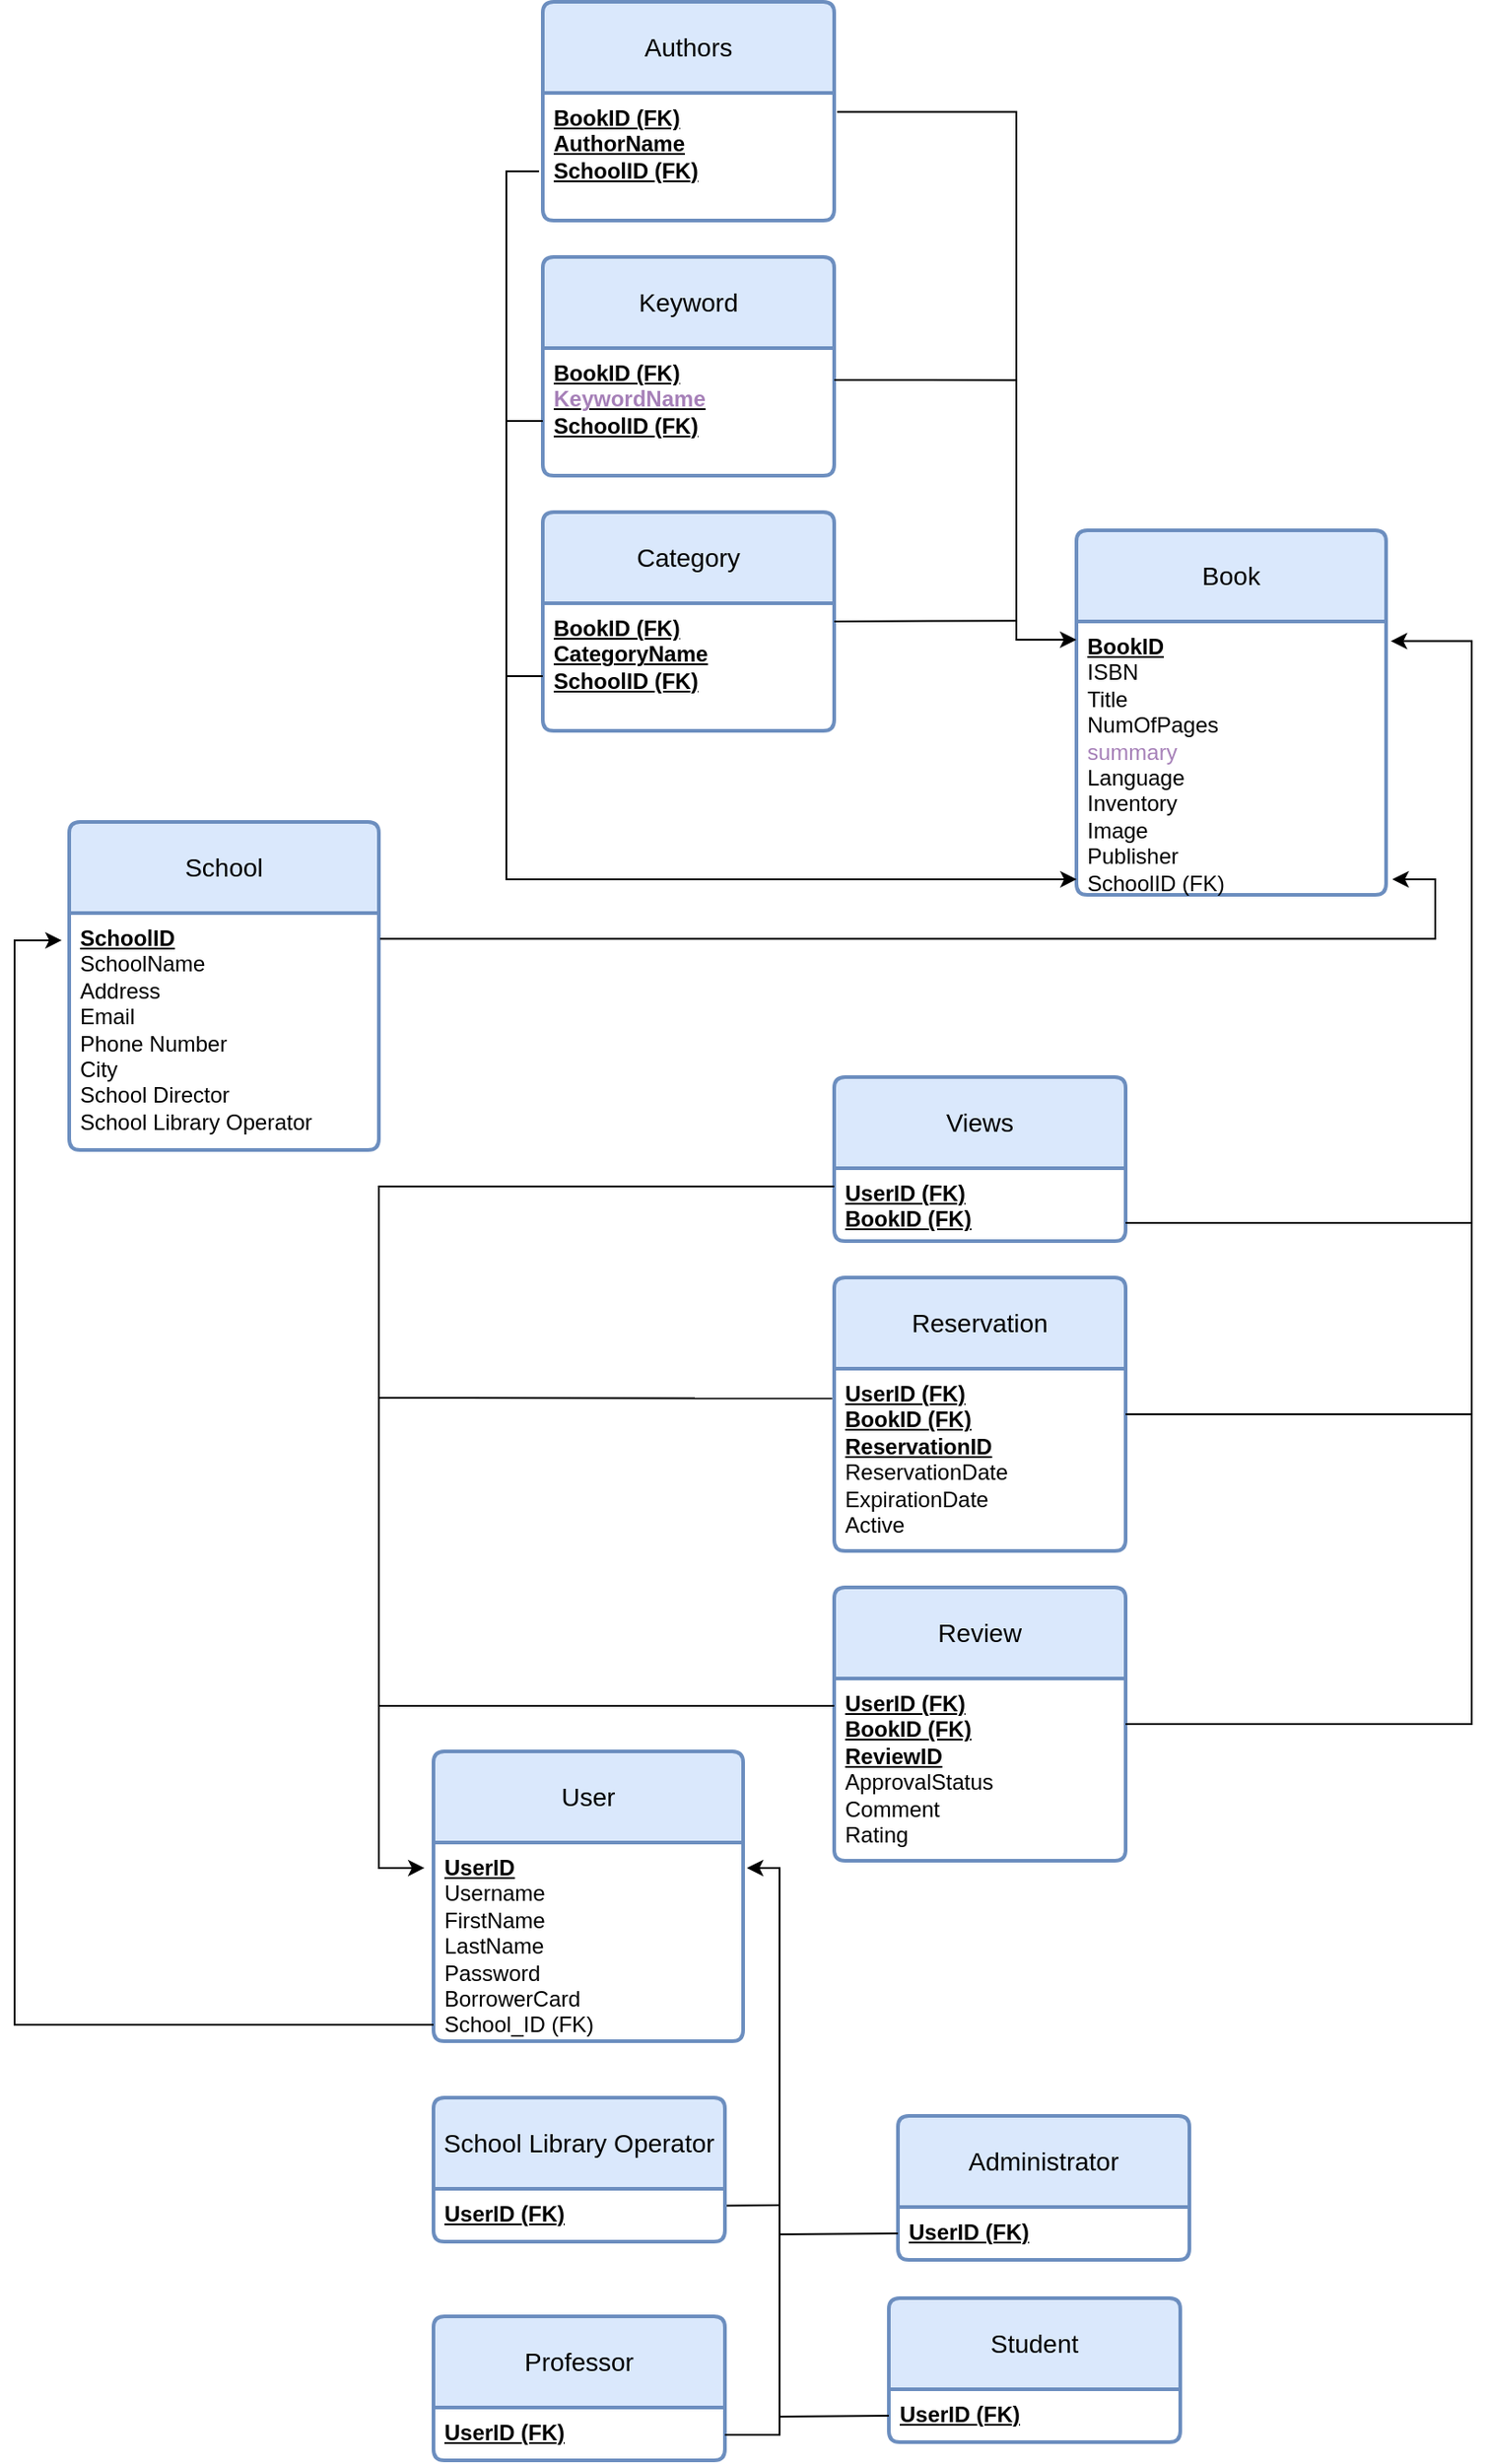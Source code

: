 <mxfile version="21.3.3" type="github">
  <diagram name="Σελίδα-1" id="zOCQZcjmYUrIdOuTZQAy">
    <mxGraphModel dx="1056" dy="2644" grid="1" gridSize="10" guides="1" tooltips="1" connect="1" arrows="1" fold="1" page="1" pageScale="1" pageWidth="827" pageHeight="1169" math="0" shadow="0">
      <root>
        <mxCell id="0" />
        <mxCell id="1" parent="0" />
        <mxCell id="oJ1XokG1mtXctFdXL_2H-8" value="School" style="swimlane;childLayout=stackLayout;horizontal=1;startSize=50;horizontalStack=0;rounded=1;fontSize=14;fontStyle=0;strokeWidth=2;resizeParent=0;resizeLast=1;shadow=0;dashed=0;align=center;arcSize=4;whiteSpace=wrap;html=1;fillColor=#dae8fc;strokeColor=#6c8ebf;" parent="1" vertex="1">
          <mxGeometry x="130" y="20" width="170" height="180" as="geometry">
            <mxRectangle x="220" y="140" width="80" height="50" as="alternateBounds" />
          </mxGeometry>
        </mxCell>
        <mxCell id="oJ1XokG1mtXctFdXL_2H-9" value="&lt;u&gt;&lt;b&gt;SchoolID&lt;/b&gt;&lt;br&gt;&lt;/u&gt;SchoolName&lt;br&gt;Address&lt;br&gt;Email&lt;br&gt;Phone Number&lt;br&gt;City&lt;br&gt;School Director&lt;br&gt;School Library Operator" style="align=left;strokeColor=none;fillColor=none;spacingLeft=4;fontSize=12;verticalAlign=top;resizable=0;rotatable=0;part=1;html=1;" parent="oJ1XokG1mtXctFdXL_2H-8" vertex="1">
          <mxGeometry y="50" width="170" height="130" as="geometry" />
        </mxCell>
        <mxCell id="oJ1XokG1mtXctFdXL_2H-10" value="Book" style="swimlane;childLayout=stackLayout;horizontal=1;startSize=50;horizontalStack=0;rounded=1;fontSize=14;fontStyle=0;strokeWidth=2;resizeParent=0;resizeLast=1;shadow=0;dashed=0;align=center;arcSize=4;whiteSpace=wrap;html=1;fillColor=#dae8fc;strokeColor=#6c8ebf;" parent="1" vertex="1">
          <mxGeometry x="683" y="-140" width="170" height="200" as="geometry">
            <mxRectangle x="220" y="140" width="80" height="50" as="alternateBounds" />
          </mxGeometry>
        </mxCell>
        <mxCell id="oJ1XokG1mtXctFdXL_2H-11" value="&lt;b&gt;&lt;u&gt;BookID&lt;/u&gt;&lt;br&gt;&lt;/b&gt;ISBN&lt;br&gt;Title&lt;br&gt;NumOfPages&lt;br&gt;&lt;font color=&quot;#a680b8&quot;&gt;summary&lt;/font&gt;&lt;br&gt;Language&lt;br&gt;Inventory&lt;br&gt;Image&lt;br&gt;Publisher&lt;br&gt;SchoolID (FK)" style="align=left;strokeColor=none;fillColor=none;spacingLeft=4;fontSize=12;verticalAlign=top;resizable=0;rotatable=0;part=1;html=1;" parent="oJ1XokG1mtXctFdXL_2H-10" vertex="1">
          <mxGeometry y="50" width="170" height="150" as="geometry" />
        </mxCell>
        <mxCell id="oJ1XokG1mtXctFdXL_2H-14" value="Keyword" style="swimlane;childLayout=stackLayout;horizontal=1;startSize=50;horizontalStack=0;rounded=1;fontSize=14;fontStyle=0;strokeWidth=2;resizeParent=0;resizeLast=1;shadow=0;dashed=0;align=center;arcSize=4;whiteSpace=wrap;html=1;fillColor=#dae8fc;strokeColor=#6c8ebf;" parent="1" vertex="1">
          <mxGeometry x="390" y="-290" width="160" height="120" as="geometry" />
        </mxCell>
        <mxCell id="oJ1XokG1mtXctFdXL_2H-15" value="&lt;b style=&quot;border-color: var(--border-color);&quot;&gt;&lt;u style=&quot;border-color: var(--border-color);&quot;&gt;BookID (FK)&lt;/u&gt;&lt;/b&gt;&lt;br style=&quot;border-color: var(--border-color);&quot;&gt;&lt;b style=&quot;border-color: var(--border-color);&quot;&gt;&lt;u style=&quot;border-color: var(--border-color);&quot;&gt;&lt;font color=&quot;#a680b8&quot;&gt;KeywordName&lt;/font&gt;&lt;br style=&quot;border-color: var(--border-color);&quot;&gt;&lt;/u&gt;&lt;/b&gt;&lt;b style=&quot;border-color: var(--border-color);&quot;&gt;&lt;u style=&quot;border-color: var(--border-color);&quot;&gt;SchoolID (FK)&lt;/u&gt;&lt;/b&gt;&lt;b&gt;&lt;u&gt;&lt;br&gt;&lt;/u&gt;&lt;/b&gt;" style="align=left;strokeColor=none;fillColor=none;spacingLeft=4;fontSize=12;verticalAlign=top;resizable=0;rotatable=0;part=1;html=1;" parent="oJ1XokG1mtXctFdXL_2H-14" vertex="1">
          <mxGeometry y="50" width="160" height="70" as="geometry" />
        </mxCell>
        <mxCell id="oJ1XokG1mtXctFdXL_2H-18" value="Category" style="swimlane;childLayout=stackLayout;horizontal=1;startSize=50;horizontalStack=0;rounded=1;fontSize=14;fontStyle=0;strokeWidth=2;resizeParent=0;resizeLast=1;shadow=0;dashed=0;align=center;arcSize=4;whiteSpace=wrap;html=1;fillColor=#dae8fc;strokeColor=#6c8ebf;" parent="1" vertex="1">
          <mxGeometry x="390" y="-150" width="160" height="120" as="geometry" />
        </mxCell>
        <mxCell id="oJ1XokG1mtXctFdXL_2H-19" value="&lt;b style=&quot;border-color: var(--border-color);&quot;&gt;&lt;u style=&quot;border-color: var(--border-color);&quot;&gt;BookID (FK)&lt;/u&gt;&lt;/b&gt;&lt;br style=&quot;border-color: var(--border-color);&quot;&gt;&lt;b style=&quot;border-color: var(--border-color);&quot;&gt;&lt;u style=&quot;border-color: var(--border-color);&quot;&gt;CategoryName&lt;br style=&quot;border-color: var(--border-color);&quot;&gt;&lt;/u&gt;&lt;/b&gt;&lt;b style=&quot;border-color: var(--border-color);&quot;&gt;&lt;u style=&quot;border-color: var(--border-color);&quot;&gt;SchoolID (FK)&lt;/u&gt;&lt;/b&gt;&lt;b&gt;&lt;u&gt;&lt;br&gt;&lt;/u&gt;&lt;/b&gt;" style="align=left;strokeColor=none;fillColor=none;spacingLeft=4;fontSize=12;verticalAlign=top;resizable=0;rotatable=0;part=1;html=1;" parent="oJ1XokG1mtXctFdXL_2H-18" vertex="1">
          <mxGeometry y="50" width="160" height="70" as="geometry" />
        </mxCell>
        <mxCell id="oJ1XokG1mtXctFdXL_2H-21" value="Authors" style="swimlane;childLayout=stackLayout;horizontal=1;startSize=50;horizontalStack=0;rounded=1;fontSize=14;fontStyle=0;strokeWidth=2;resizeParent=0;resizeLast=1;shadow=0;dashed=0;align=center;arcSize=4;whiteSpace=wrap;html=1;fillColor=#dae8fc;strokeColor=#6c8ebf;" parent="1" vertex="1">
          <mxGeometry x="390" y="-430" width="160" height="120" as="geometry" />
        </mxCell>
        <mxCell id="oJ1XokG1mtXctFdXL_2H-22" value="&lt;b&gt;&lt;u&gt;BookID (FK)&lt;/u&gt;&lt;/b&gt;&lt;br&gt;&lt;b&gt;&lt;u&gt;AuthorName&lt;br&gt;&lt;/u&gt;&lt;/b&gt;&lt;b style=&quot;border-color: var(--border-color);&quot;&gt;&lt;u style=&quot;border-color: var(--border-color);&quot;&gt;SchoolID (FK)&lt;/u&gt;&lt;/b&gt;" style="align=left;strokeColor=none;fillColor=none;spacingLeft=4;fontSize=12;verticalAlign=top;resizable=0;rotatable=0;part=1;html=1;" parent="oJ1XokG1mtXctFdXL_2H-21" vertex="1">
          <mxGeometry y="50" width="160" height="70" as="geometry" />
        </mxCell>
        <mxCell id="oJ1XokG1mtXctFdXL_2H-24" value="User" style="swimlane;childLayout=stackLayout;horizontal=1;startSize=50;horizontalStack=0;rounded=1;fontSize=14;fontStyle=0;strokeWidth=2;resizeParent=0;resizeLast=1;shadow=0;dashed=0;align=center;arcSize=4;whiteSpace=wrap;html=1;fillColor=#dae8fc;strokeColor=#6c8ebf;" parent="1" vertex="1">
          <mxGeometry x="330" y="530" width="170" height="159" as="geometry">
            <mxRectangle x="220" y="140" width="80" height="50" as="alternateBounds" />
          </mxGeometry>
        </mxCell>
        <mxCell id="oJ1XokG1mtXctFdXL_2H-25" value="&lt;u&gt;&lt;b&gt;UserID&lt;/b&gt;&lt;br&gt;&lt;/u&gt;Username&lt;br&gt;FirstName&lt;br&gt;LastName&lt;br&gt;Password&lt;br&gt;BorrowerCard&lt;br&gt;School_ID (FK)" style="align=left;strokeColor=none;fillColor=none;spacingLeft=4;fontSize=12;verticalAlign=top;resizable=0;rotatable=0;part=1;html=1;" parent="oJ1XokG1mtXctFdXL_2H-24" vertex="1">
          <mxGeometry y="50" width="170" height="109" as="geometry" />
        </mxCell>
        <mxCell id="JUQ4CYv2heBlnvrro8Wb-13" style="rounded=0;orthogonalLoop=1;jettySize=auto;html=1;exitX=1;exitY=0.75;exitDx=0;exitDy=0;endArrow=none;endFill=0;" edge="1" parent="1" source="oJ1XokG1mtXctFdXL_2H-32">
          <mxGeometry relative="1" as="geometry">
            <mxPoint x="520" y="779" as="targetPoint" />
          </mxGeometry>
        </mxCell>
        <mxCell id="oJ1XokG1mtXctFdXL_2H-32" value="School Library Operator" style="swimlane;childLayout=stackLayout;horizontal=1;startSize=50;horizontalStack=0;rounded=1;fontSize=14;fontStyle=0;strokeWidth=2;resizeParent=0;resizeLast=1;shadow=0;dashed=0;align=center;arcSize=4;whiteSpace=wrap;html=1;fillColor=#dae8fc;strokeColor=#6c8ebf;" parent="1" vertex="1">
          <mxGeometry x="330" y="720" width="160" height="79" as="geometry" />
        </mxCell>
        <mxCell id="oJ1XokG1mtXctFdXL_2H-33" value="&lt;b&gt;&lt;u&gt;UserID (FK)&lt;/u&gt;&lt;/b&gt;" style="align=left;strokeColor=none;fillColor=none;spacingLeft=4;fontSize=12;verticalAlign=top;resizable=0;rotatable=0;part=1;html=1;" parent="oJ1XokG1mtXctFdXL_2H-32" vertex="1">
          <mxGeometry y="50" width="160" height="29" as="geometry" />
        </mxCell>
        <mxCell id="oJ1XokG1mtXctFdXL_2H-34" value="Professor" style="swimlane;childLayout=stackLayout;horizontal=1;startSize=50;horizontalStack=0;rounded=1;fontSize=14;fontStyle=0;strokeWidth=2;resizeParent=0;resizeLast=1;shadow=0;dashed=0;align=center;arcSize=4;whiteSpace=wrap;html=1;fillColor=#dae8fc;strokeColor=#6c8ebf;" parent="1" vertex="1">
          <mxGeometry x="330" y="840" width="160" height="79" as="geometry" />
        </mxCell>
        <mxCell id="oJ1XokG1mtXctFdXL_2H-35" value="&lt;b style=&quot;border-color: var(--border-color);&quot;&gt;&lt;u style=&quot;border-color: var(--border-color);&quot;&gt;UserID (FK)&lt;/u&gt;&lt;/b&gt;" style="align=left;strokeColor=none;fillColor=none;spacingLeft=4;fontSize=12;verticalAlign=top;resizable=0;rotatable=0;part=1;html=1;" parent="oJ1XokG1mtXctFdXL_2H-34" vertex="1">
          <mxGeometry y="50" width="160" height="29" as="geometry" />
        </mxCell>
        <mxCell id="oJ1XokG1mtXctFdXL_2H-36" value="Administrator" style="swimlane;childLayout=stackLayout;horizontal=1;startSize=50;horizontalStack=0;rounded=1;fontSize=14;fontStyle=0;strokeWidth=2;resizeParent=0;resizeLast=1;shadow=0;dashed=0;align=center;arcSize=4;whiteSpace=wrap;html=1;fillColor=#dae8fc;strokeColor=#6c8ebf;" parent="1" vertex="1">
          <mxGeometry x="585" y="730" width="160" height="79" as="geometry" />
        </mxCell>
        <mxCell id="oJ1XokG1mtXctFdXL_2H-37" value="&lt;b style=&quot;border-color: var(--border-color);&quot;&gt;&lt;u style=&quot;border-color: var(--border-color);&quot;&gt;UserID (FK)&lt;/u&gt;&lt;/b&gt;" style="align=left;strokeColor=none;fillColor=none;spacingLeft=4;fontSize=12;verticalAlign=top;resizable=0;rotatable=0;part=1;html=1;" parent="oJ1XokG1mtXctFdXL_2H-36" vertex="1">
          <mxGeometry y="50" width="160" height="29" as="geometry" />
        </mxCell>
        <mxCell id="oJ1XokG1mtXctFdXL_2H-38" value="Student" style="swimlane;childLayout=stackLayout;horizontal=1;startSize=50;horizontalStack=0;rounded=1;fontSize=14;fontStyle=0;strokeWidth=2;resizeParent=0;resizeLast=1;shadow=0;dashed=0;align=center;arcSize=4;whiteSpace=wrap;html=1;fillColor=#dae8fc;strokeColor=#6c8ebf;" parent="1" vertex="1">
          <mxGeometry x="580" y="830" width="160" height="79" as="geometry" />
        </mxCell>
        <mxCell id="oJ1XokG1mtXctFdXL_2H-39" value="&lt;b style=&quot;border-color: var(--border-color);&quot;&gt;&lt;u style=&quot;border-color: var(--border-color);&quot;&gt;UserID (FK)&lt;/u&gt;&lt;/b&gt;" style="align=left;strokeColor=none;fillColor=none;spacingLeft=4;fontSize=12;verticalAlign=top;resizable=0;rotatable=0;part=1;html=1;" parent="oJ1XokG1mtXctFdXL_2H-38" vertex="1">
          <mxGeometry y="50" width="160" height="29" as="geometry" />
        </mxCell>
        <mxCell id="oJ1XokG1mtXctFdXL_2H-49" value="Review" style="swimlane;childLayout=stackLayout;horizontal=1;startSize=50;horizontalStack=0;rounded=1;fontSize=14;fontStyle=0;strokeWidth=2;resizeParent=0;resizeLast=1;shadow=0;dashed=0;align=center;arcSize=4;whiteSpace=wrap;html=1;fillColor=#dae8fc;strokeColor=#6c8ebf;" parent="1" vertex="1">
          <mxGeometry x="550" y="440" width="160" height="150" as="geometry" />
        </mxCell>
        <mxCell id="oJ1XokG1mtXctFdXL_2H-50" value="&lt;b&gt;&lt;u&gt;UserID (FK)&lt;br&gt;BookID (FK)&lt;br&gt;ReviewID&lt;/u&gt;&lt;/b&gt;&lt;br&gt;ApprovalStatus&lt;br&gt;Comment&lt;br&gt;Rating" style="align=left;strokeColor=none;fillColor=none;spacingLeft=4;fontSize=12;verticalAlign=top;resizable=0;rotatable=0;part=1;html=1;" parent="oJ1XokG1mtXctFdXL_2H-49" vertex="1">
          <mxGeometry y="50" width="160" height="100" as="geometry" />
        </mxCell>
        <mxCell id="oJ1XokG1mtXctFdXL_2H-55" value="Views" style="swimlane;childLayout=stackLayout;horizontal=1;startSize=50;horizontalStack=0;rounded=1;fontSize=14;fontStyle=0;strokeWidth=2;resizeParent=0;resizeLast=1;shadow=0;dashed=0;align=center;arcSize=4;whiteSpace=wrap;html=1;fillColor=#dae8fc;strokeColor=#6c8ebf;" parent="1" vertex="1">
          <mxGeometry x="550" y="160" width="160" height="90" as="geometry" />
        </mxCell>
        <mxCell id="oJ1XokG1mtXctFdXL_2H-56" value="&lt;b style=&quot;border-color: var(--border-color);&quot;&gt;&lt;u style=&quot;border-color: var(--border-color);&quot;&gt;UserID (FK)&lt;/u&gt;&lt;/b&gt;&lt;b&gt;&lt;u&gt;&lt;br&gt;&lt;/u&gt;&lt;/b&gt;&lt;b style=&quot;border-color: var(--border-color);&quot;&gt;&lt;u style=&quot;border-color: var(--border-color);&quot;&gt;BookID&amp;nbsp;&lt;/u&gt;&lt;/b&gt;&lt;b&gt;&lt;u&gt;(FK)&lt;br&gt;&lt;br&gt;&lt;/u&gt;&lt;/b&gt;" style="align=left;strokeColor=none;fillColor=none;spacingLeft=4;fontSize=12;verticalAlign=top;resizable=0;rotatable=0;part=1;html=1;" parent="oJ1XokG1mtXctFdXL_2H-55" vertex="1">
          <mxGeometry y="50" width="160" height="40" as="geometry" />
        </mxCell>
        <mxCell id="oJ1XokG1mtXctFdXL_2H-67" value="Reservation" style="swimlane;childLayout=stackLayout;horizontal=1;startSize=50;horizontalStack=0;rounded=1;fontSize=14;fontStyle=0;strokeWidth=2;resizeParent=0;resizeLast=1;shadow=0;dashed=0;align=center;arcSize=4;whiteSpace=wrap;html=1;fillColor=#dae8fc;strokeColor=#6c8ebf;" parent="1" vertex="1">
          <mxGeometry x="550" y="270" width="160" height="150" as="geometry" />
        </mxCell>
        <mxCell id="oJ1XokG1mtXctFdXL_2H-68" value="&lt;b style=&quot;text-decoration-line: underline;&quot;&gt;UserID (FK)&lt;/b&gt;&lt;br&gt;&lt;b style=&quot;text-decoration-line: underline;&quot;&gt;BookID (FK)&lt;/b&gt;&lt;br&gt;&lt;b style=&quot;text-decoration-line: underline;&quot;&gt;ReservationID&lt;/b&gt;&lt;br&gt;ReservationDate&lt;br&gt;ExpirationDate&lt;br&gt;Active" style="align=left;strokeColor=none;fillColor=none;spacingLeft=4;fontSize=12;verticalAlign=top;resizable=0;rotatable=0;part=1;html=1;" parent="oJ1XokG1mtXctFdXL_2H-67" vertex="1">
          <mxGeometry y="50" width="160" height="100" as="geometry" />
        </mxCell>
        <mxCell id="JUQ4CYv2heBlnvrro8Wb-3" style="edgeStyle=elbowEdgeStyle;rounded=0;orthogonalLoop=1;jettySize=auto;html=1;entryX=1.012;entryY=0.128;entryDx=0;entryDy=0;entryPerimeter=0;" edge="1" parent="1" target="oJ1XokG1mtXctFdXL_2H-25">
          <mxGeometry relative="1" as="geometry">
            <mxPoint x="540" y="600" as="targetPoint" />
            <mxPoint x="490" y="905" as="sourcePoint" />
            <Array as="points">
              <mxPoint x="520" y="910" />
              <mxPoint x="530" y="880" />
              <mxPoint x="510" y="910" />
              <mxPoint x="530" y="750" />
            </Array>
          </mxGeometry>
        </mxCell>
        <mxCell id="JUQ4CYv2heBlnvrro8Wb-12" style="rounded=0;orthogonalLoop=1;jettySize=auto;html=1;exitX=0;exitY=0.5;exitDx=0;exitDy=0;endArrow=none;endFill=0;" edge="1" parent="1" source="oJ1XokG1mtXctFdXL_2H-39">
          <mxGeometry relative="1" as="geometry">
            <mxPoint x="520" y="895" as="targetPoint" />
          </mxGeometry>
        </mxCell>
        <mxCell id="JUQ4CYv2heBlnvrro8Wb-14" style="rounded=0;orthogonalLoop=1;jettySize=auto;html=1;exitX=0;exitY=0.5;exitDx=0;exitDy=0;endArrow=none;endFill=0;" edge="1" parent="1" source="oJ1XokG1mtXctFdXL_2H-37">
          <mxGeometry relative="1" as="geometry">
            <mxPoint x="520" y="795" as="targetPoint" />
          </mxGeometry>
        </mxCell>
        <mxCell id="JUQ4CYv2heBlnvrro8Wb-17" style="edgeStyle=elbowEdgeStyle;rounded=0;orthogonalLoop=1;jettySize=auto;html=1;entryX=-0.024;entryY=0.115;entryDx=0;entryDy=0;entryPerimeter=0;" edge="1" parent="1" target="oJ1XokG1mtXctFdXL_2H-9">
          <mxGeometry relative="1" as="geometry">
            <mxPoint x="20" y="190" as="targetPoint" />
            <mxPoint x="330" y="680" as="sourcePoint" />
            <Array as="points">
              <mxPoint x="100" y="350" />
              <mxPoint x="110" y="440" />
            </Array>
          </mxGeometry>
        </mxCell>
        <mxCell id="JUQ4CYv2heBlnvrro8Wb-22" style="edgeStyle=orthogonalEdgeStyle;rounded=0;orthogonalLoop=1;jettySize=auto;html=1;endArrow=classic;endFill=1;entryX=1.015;entryY=0.072;entryDx=0;entryDy=0;entryPerimeter=0;startArrow=none;startFill=0;exitX=1;exitY=0.25;exitDx=0;exitDy=0;" edge="1" parent="1" source="oJ1XokG1mtXctFdXL_2H-50" target="oJ1XokG1mtXctFdXL_2H-11">
          <mxGeometry relative="1" as="geometry">
            <mxPoint x="870" y="-50" as="targetPoint" />
            <mxPoint x="760" y="500" as="sourcePoint" />
            <Array as="points">
              <mxPoint x="900" y="515" />
              <mxPoint x="900" y="-79" />
            </Array>
          </mxGeometry>
        </mxCell>
        <mxCell id="JUQ4CYv2heBlnvrro8Wb-23" style="rounded=0;orthogonalLoop=1;jettySize=auto;html=1;endArrow=none;endFill=0;exitX=1;exitY=0.25;exitDx=0;exitDy=0;" edge="1" parent="1" source="oJ1XokG1mtXctFdXL_2H-68">
          <mxGeometry relative="1" as="geometry">
            <mxPoint x="900" y="345" as="targetPoint" />
            <mxPoint x="710" y="340" as="sourcePoint" />
          </mxGeometry>
        </mxCell>
        <mxCell id="JUQ4CYv2heBlnvrro8Wb-24" style="rounded=0;orthogonalLoop=1;jettySize=auto;html=1;endArrow=none;endFill=0;exitX=1;exitY=0.75;exitDx=0;exitDy=0;" edge="1" parent="1" source="oJ1XokG1mtXctFdXL_2H-56">
          <mxGeometry relative="1" as="geometry">
            <mxPoint x="900" y="240" as="targetPoint" />
            <mxPoint x="560" y="240" as="sourcePoint" />
          </mxGeometry>
        </mxCell>
        <mxCell id="JUQ4CYv2heBlnvrro8Wb-25" style="rounded=0;orthogonalLoop=1;jettySize=auto;html=1;exitX=0;exitY=0.25;exitDx=0;exitDy=0;endArrow=classic;endFill=1;edgeStyle=elbowEdgeStyle;entryX=-0.029;entryY=0.128;entryDx=0;entryDy=0;entryPerimeter=0;" edge="1" parent="1" source="oJ1XokG1mtXctFdXL_2H-56" target="oJ1XokG1mtXctFdXL_2H-25">
          <mxGeometry relative="1" as="geometry">
            <mxPoint x="130" y="500" as="targetPoint" />
            <Array as="points">
              <mxPoint x="300" y="410" />
              <mxPoint x="130" y="530" />
              <mxPoint x="380" y="630" />
              <mxPoint x="420" y="640" />
            </Array>
          </mxGeometry>
        </mxCell>
        <mxCell id="JUQ4CYv2heBlnvrro8Wb-26" value="" style="endArrow=none;html=1;rounded=0;entryX=-0.007;entryY=0.163;entryDx=0;entryDy=0;entryPerimeter=0;" edge="1" parent="1" target="oJ1XokG1mtXctFdXL_2H-68">
          <mxGeometry width="50" height="50" relative="1" as="geometry">
            <mxPoint x="300" y="336" as="sourcePoint" />
            <mxPoint x="540" y="330" as="targetPoint" />
          </mxGeometry>
        </mxCell>
        <mxCell id="JUQ4CYv2heBlnvrro8Wb-27" value="" style="endArrow=none;html=1;rounded=0;" edge="1" parent="1">
          <mxGeometry width="50" height="50" relative="1" as="geometry">
            <mxPoint x="300" y="505" as="sourcePoint" />
            <mxPoint x="550" y="505" as="targetPoint" />
          </mxGeometry>
        </mxCell>
        <mxCell id="JUQ4CYv2heBlnvrro8Wb-35" value="" style="edgeStyle=elbowEdgeStyle;orthogonalLoop=1;jettySize=auto;html=1;rounded=0;exitX=1.01;exitY=0.148;exitDx=0;exitDy=0;exitPerimeter=0;" edge="1" parent="1" source="oJ1XokG1mtXctFdXL_2H-22">
          <mxGeometry width="100" relative="1" as="geometry">
            <mxPoint x="853" y="-200" as="sourcePoint" />
            <mxPoint x="683" y="-80" as="targetPoint" />
            <Array as="points">
              <mxPoint x="650" y="-220" />
              <mxPoint x="653" y="-160" />
            </Array>
          </mxGeometry>
        </mxCell>
        <mxCell id="JUQ4CYv2heBlnvrro8Wb-38" value="" style="endArrow=classic;html=1;rounded=0;exitX=1.004;exitY=0.109;exitDx=0;exitDy=0;exitPerimeter=0;edgeStyle=elbowEdgeStyle;entryX=1.02;entryY=0.943;entryDx=0;entryDy=0;entryPerimeter=0;endFill=1;" edge="1" parent="1" source="oJ1XokG1mtXctFdXL_2H-9" target="oJ1XokG1mtXctFdXL_2H-11">
          <mxGeometry width="50" height="50" relative="1" as="geometry">
            <mxPoint x="750" y="260" as="sourcePoint" />
            <mxPoint x="890" y="50" as="targetPoint" />
            <Array as="points">
              <mxPoint x="880" y="70" />
            </Array>
          </mxGeometry>
        </mxCell>
        <mxCell id="JUQ4CYv2heBlnvrro8Wb-44" value="" style="edgeStyle=elbowEdgeStyle;orthogonalLoop=1;jettySize=auto;html=1;rounded=0;endArrow=none;endFill=0;exitX=0.001;exitY=0.943;exitDx=0;exitDy=0;exitPerimeter=0;startArrow=classic;startFill=1;entryX=-0.013;entryY=0.615;entryDx=0;entryDy=0;entryPerimeter=0;" edge="1" parent="1" source="oJ1XokG1mtXctFdXL_2H-11" target="oJ1XokG1mtXctFdXL_2H-22">
          <mxGeometry width="100" relative="1" as="geometry">
            <mxPoint x="290" y="-200" as="sourcePoint" />
            <mxPoint x="290" y="-340" as="targetPoint" />
            <Array as="points">
              <mxPoint x="370" y="-330" />
              <mxPoint x="370" y="-60" />
              <mxPoint x="330" y="-80" />
            </Array>
          </mxGeometry>
        </mxCell>
        <mxCell id="JUQ4CYv2heBlnvrro8Wb-46" value="" style="edgeStyle=none;orthogonalLoop=1;jettySize=auto;html=1;rounded=0;endArrow=none;endFill=0;" edge="1" parent="1">
          <mxGeometry width="100" relative="1" as="geometry">
            <mxPoint x="370" y="-200" as="sourcePoint" />
            <mxPoint x="390" y="-200" as="targetPoint" />
            <Array as="points" />
          </mxGeometry>
        </mxCell>
        <mxCell id="JUQ4CYv2heBlnvrro8Wb-47" value="" style="edgeStyle=none;orthogonalLoop=1;jettySize=auto;html=1;rounded=0;endArrow=none;endFill=0;" edge="1" parent="1">
          <mxGeometry width="100" relative="1" as="geometry">
            <mxPoint x="370" y="-60" as="sourcePoint" />
            <mxPoint x="390" y="-60" as="targetPoint" />
            <Array as="points" />
          </mxGeometry>
        </mxCell>
        <mxCell id="JUQ4CYv2heBlnvrro8Wb-49" style="rounded=0;orthogonalLoop=1;jettySize=auto;html=1;exitX=1;exitY=0.25;exitDx=0;exitDy=0;endArrow=none;endFill=0;" edge="1" parent="1" source="oJ1XokG1mtXctFdXL_2H-15">
          <mxGeometry relative="1" as="geometry">
            <mxPoint x="650" y="-222.4" as="targetPoint" />
          </mxGeometry>
        </mxCell>
        <mxCell id="JUQ4CYv2heBlnvrro8Wb-50" style="rounded=0;orthogonalLoop=1;jettySize=auto;html=1;exitX=1;exitY=0.25;exitDx=0;exitDy=0;endArrow=none;endFill=0;" edge="1" parent="1">
          <mxGeometry relative="1" as="geometry">
            <mxPoint x="650" y="-90.4" as="targetPoint" />
            <mxPoint x="550" y="-90" as="sourcePoint" />
          </mxGeometry>
        </mxCell>
      </root>
    </mxGraphModel>
  </diagram>
</mxfile>

